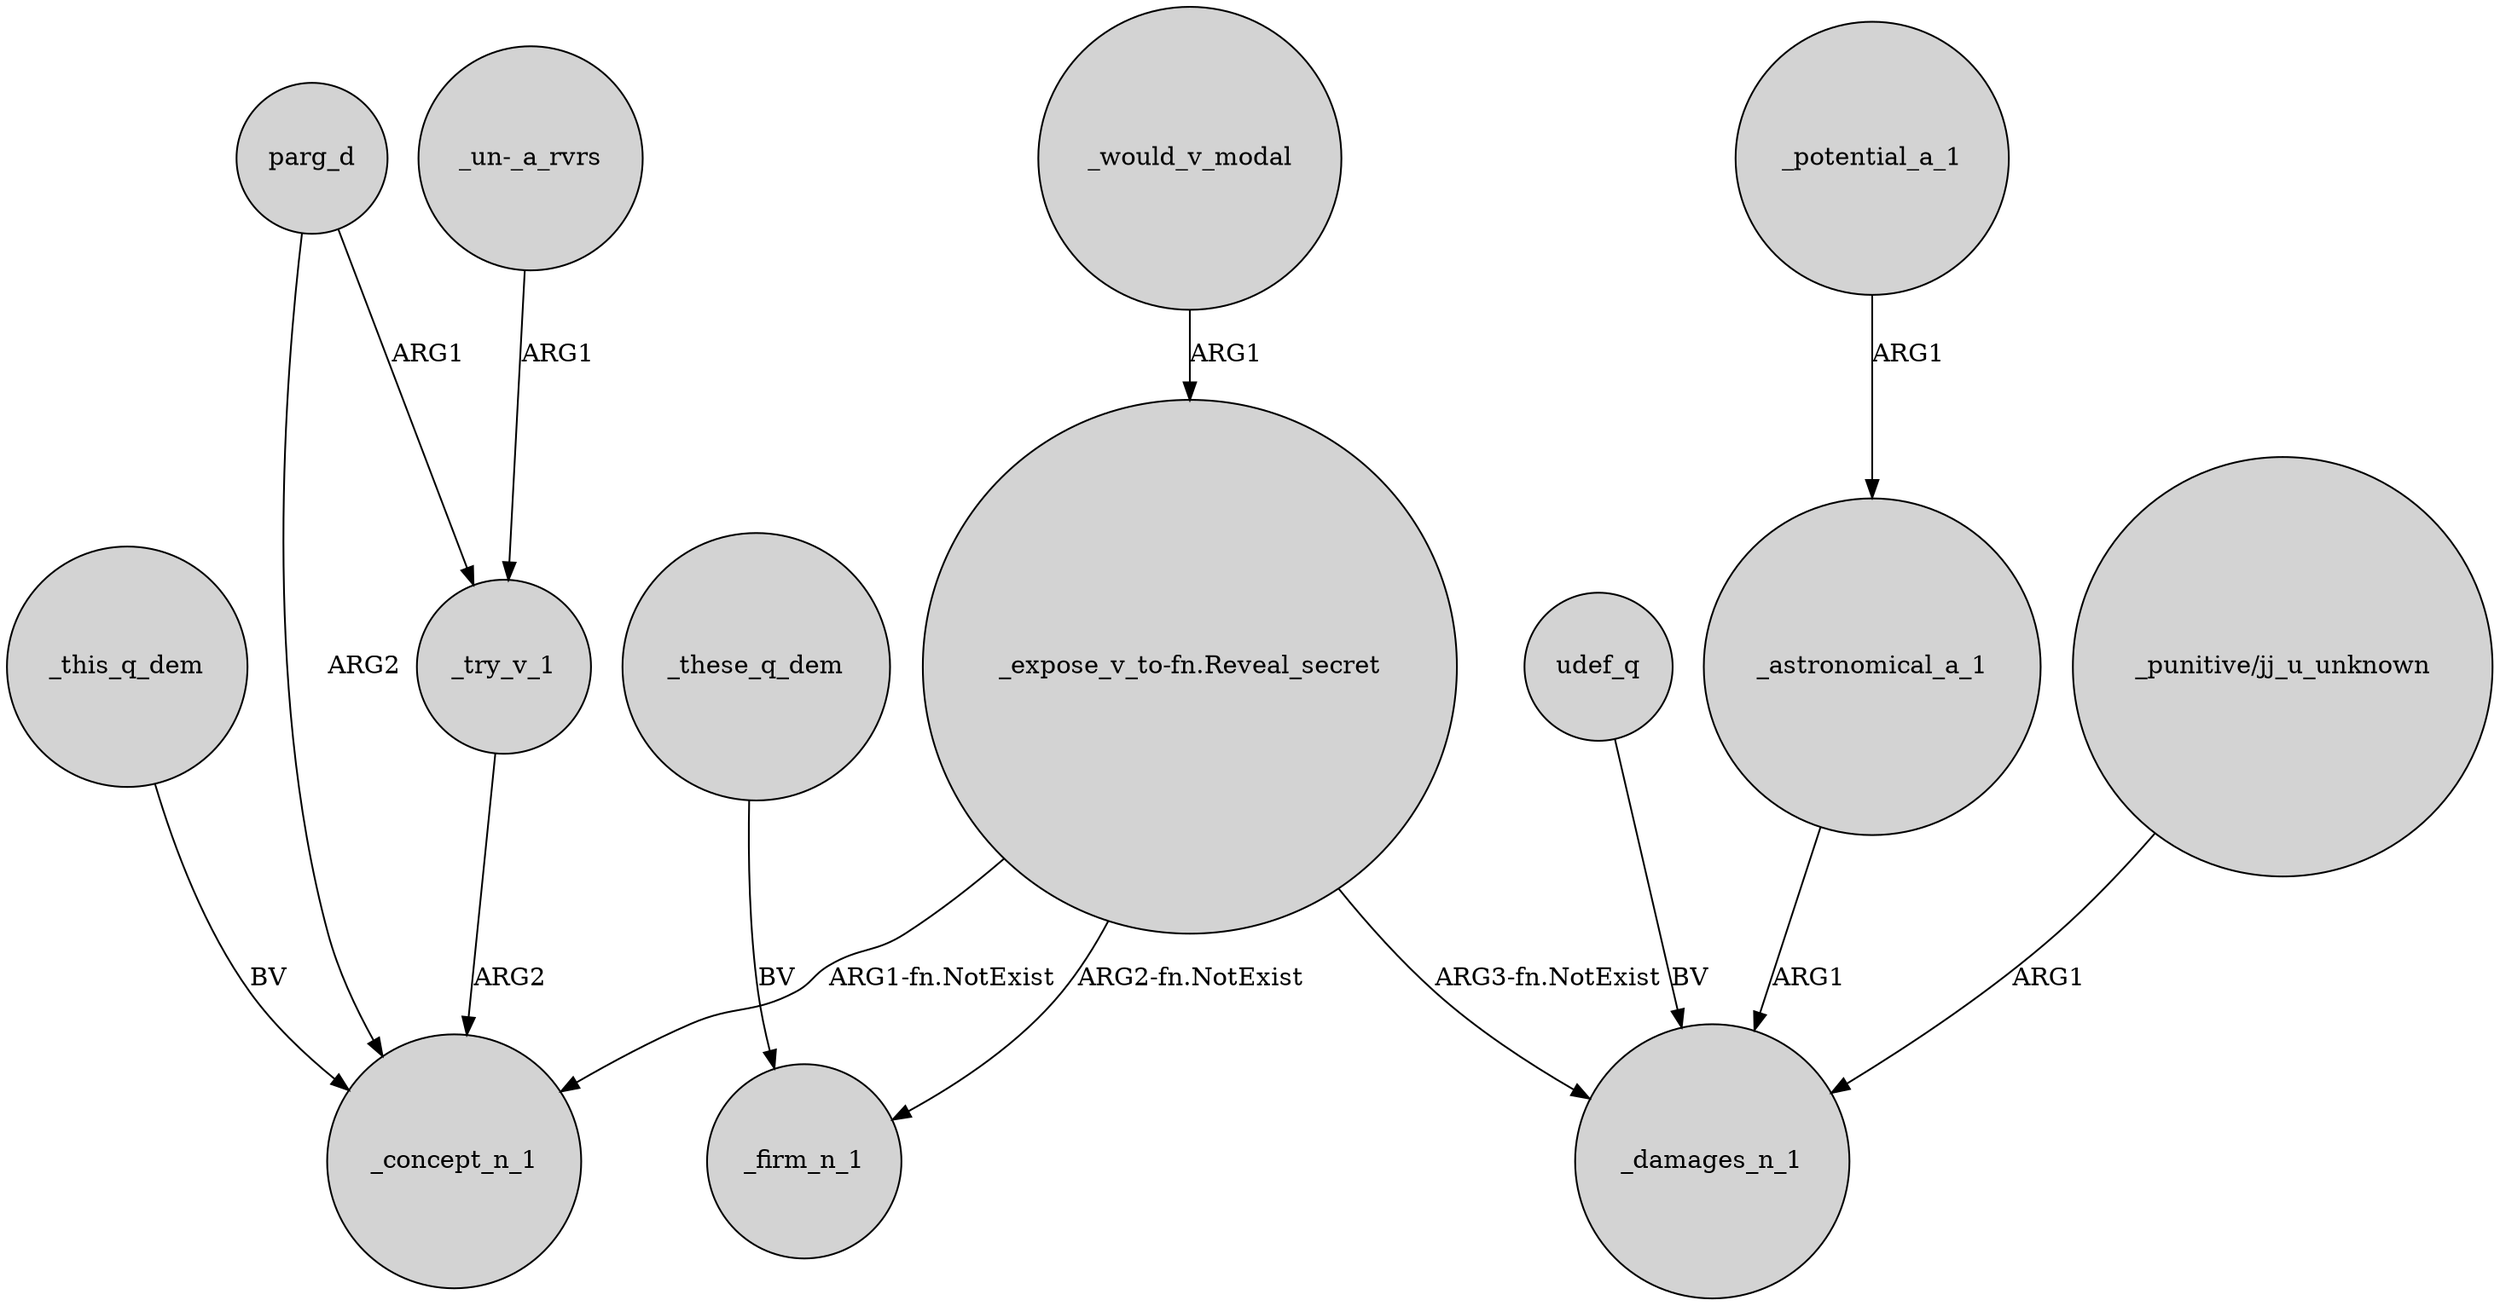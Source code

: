 digraph {
	node [shape=circle style=filled]
	parg_d -> _concept_n_1 [label=ARG2]
	_try_v_1 -> _concept_n_1 [label=ARG2]
	udef_q -> _damages_n_1 [label=BV]
	"_punitive/jj_u_unknown" -> _damages_n_1 [label=ARG1]
	"_expose_v_to-fn.Reveal_secret" -> _concept_n_1 [label="ARG1-fn.NotExist"]
	"_expose_v_to-fn.Reveal_secret" -> _firm_n_1 [label="ARG2-fn.NotExist"]
	_astronomical_a_1 -> _damages_n_1 [label=ARG1]
	"_un-_a_rvrs" -> _try_v_1 [label=ARG1]
	parg_d -> _try_v_1 [label=ARG1]
	_these_q_dem -> _firm_n_1 [label=BV]
	"_expose_v_to-fn.Reveal_secret" -> _damages_n_1 [label="ARG3-fn.NotExist"]
	_this_q_dem -> _concept_n_1 [label=BV]
	_potential_a_1 -> _astronomical_a_1 [label=ARG1]
	_would_v_modal -> "_expose_v_to-fn.Reveal_secret" [label=ARG1]
}
